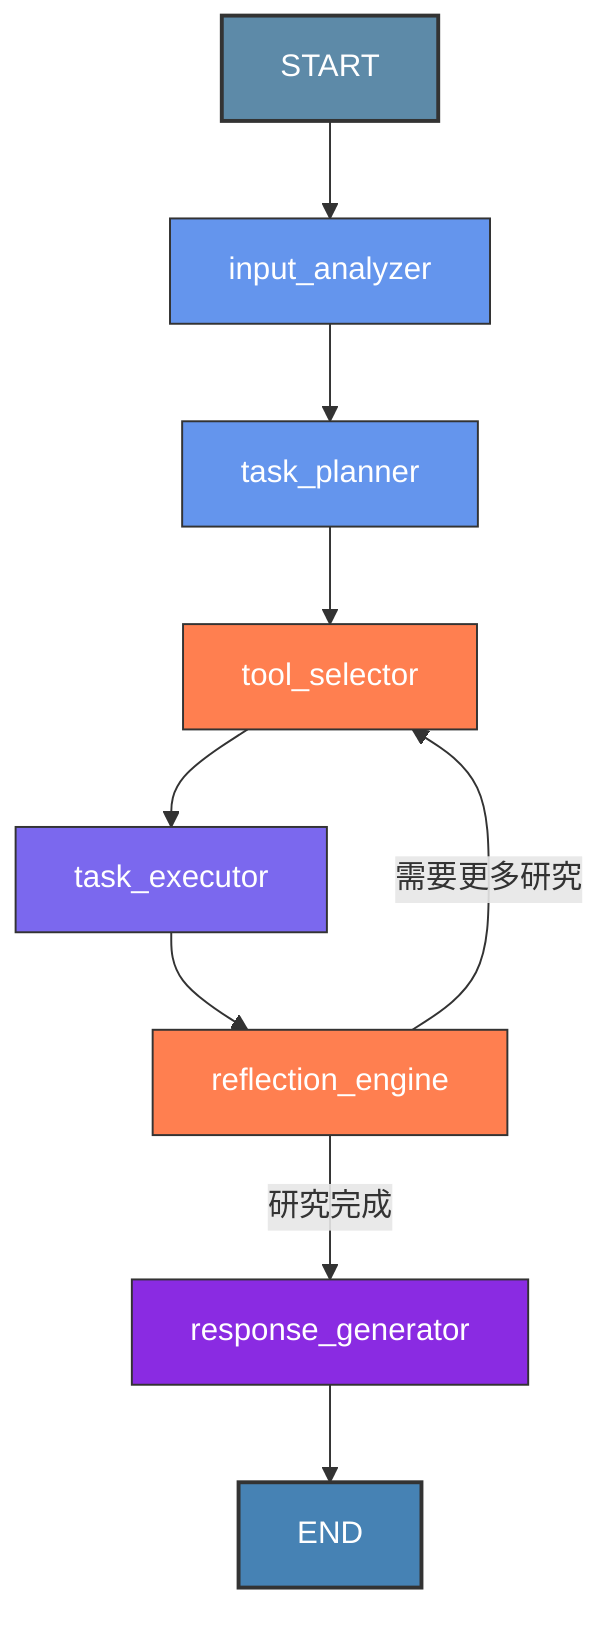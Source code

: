 graph TD
    A[START] --> B[input_analyzer]
    B --> C[task_planner]
    C --> D[tool_selector]
    
    D --> E[task_executor]
    E --> F[reflection_engine]
    
    F -->|"需要更多研究"| D
    F -->|"研究完成"| G[response_generator]
    G --> H[END]
    
    style A fill:#5D8AA8,stroke:#333,stroke-width:2px,color:white
    style B fill:#6495ED,stroke:#333,stroke-width:1px,color:white
    style C fill:#6495ED,stroke:#333,stroke-width:1px,color:white
    style D fill:#FF7F50,stroke:#333,stroke-width:1px,color:white
    style E fill:#7B68EE,stroke:#333,stroke-width:1px,color:white
    style F fill:#FF7F50,stroke:#333,stroke-width:1px,color:white
    style G fill:#8A2BE2,stroke:#333,stroke-width:1px,color:white
    style H fill:#4682B4,stroke:#333,stroke-width:2px,color:white